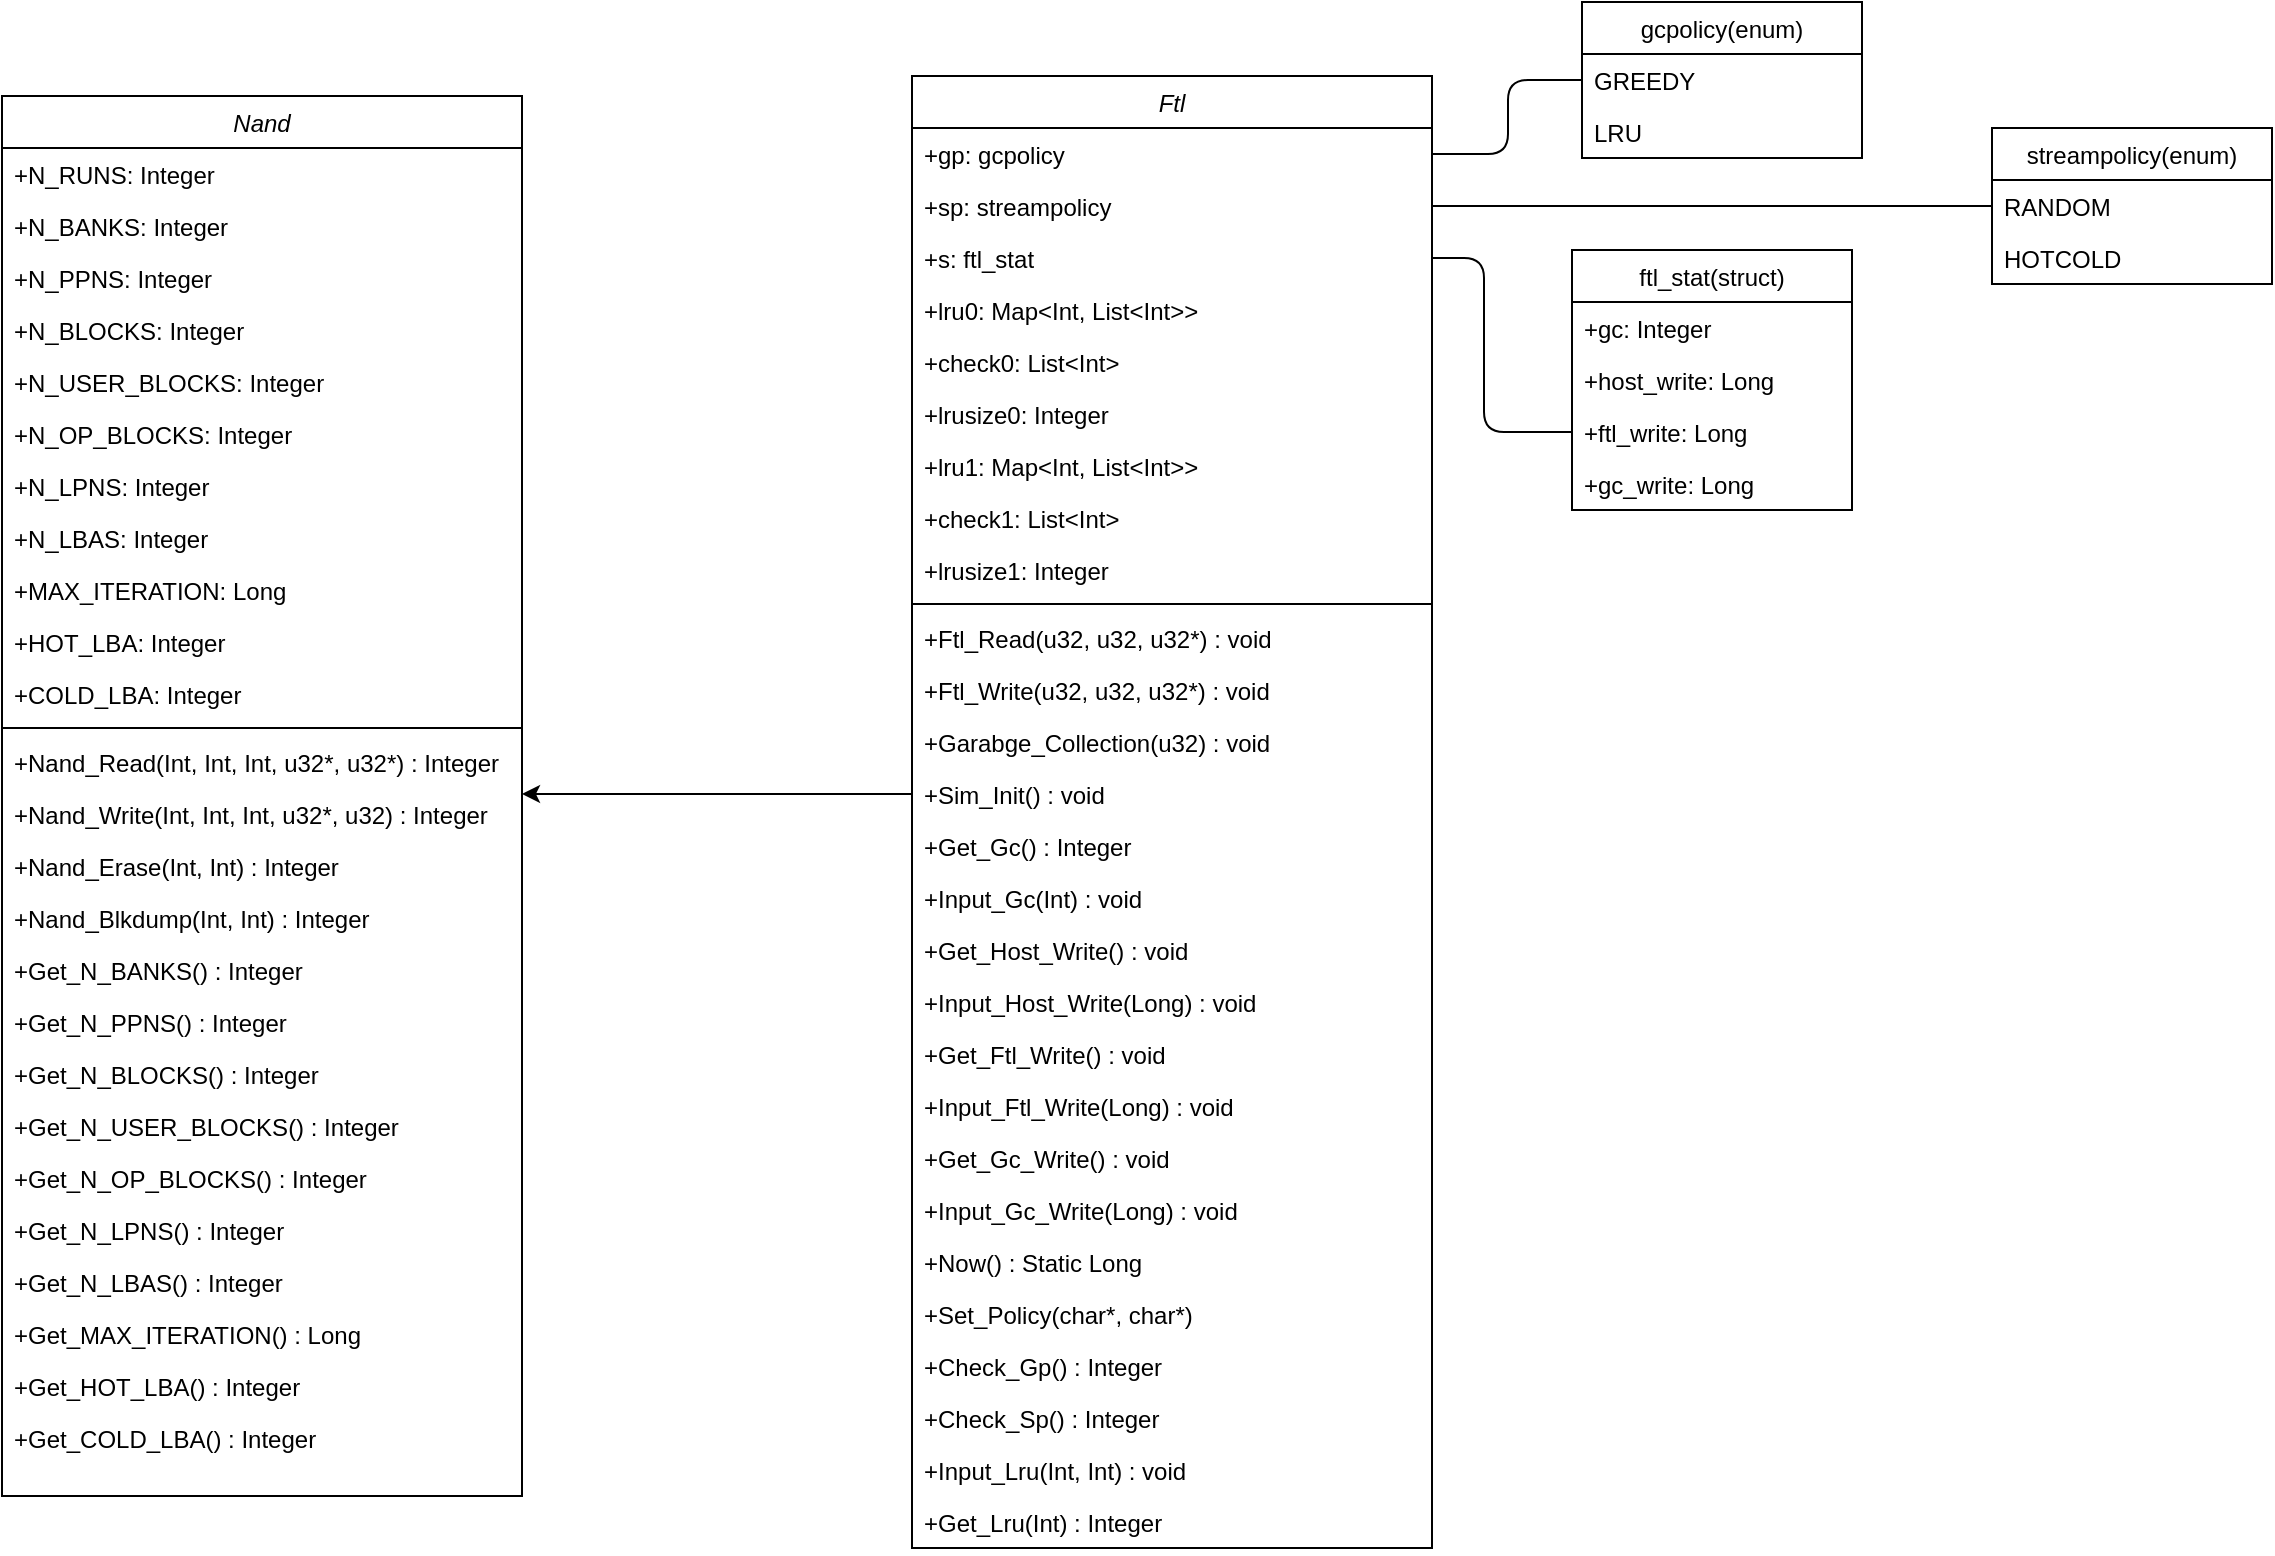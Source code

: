 <mxfile version="14.0.1" type="device"><diagram id="C5RBs43oDa-KdzZeNtuy" name="Page-1"><mxGraphModel dx="1753" dy="1122" grid="0" gridSize="10" guides="1" tooltips="1" connect="1" arrows="1" fold="1" page="0" pageScale="1" pageWidth="827" pageHeight="1169" math="0" shadow="0"><root><mxCell id="WIyWlLk6GJQsqaUBKTNV-0"/><mxCell id="WIyWlLk6GJQsqaUBKTNV-1" parent="WIyWlLk6GJQsqaUBKTNV-0"/><mxCell id="zkfFHV4jXpPFQw0GAbJ--0" value="Nand" style="swimlane;fontStyle=2;align=center;verticalAlign=top;childLayout=stackLayout;horizontal=1;startSize=26;horizontalStack=0;resizeParent=1;resizeLast=0;collapsible=1;marginBottom=0;rounded=0;shadow=0;strokeWidth=1;" parent="WIyWlLk6GJQsqaUBKTNV-1" vertex="1"><mxGeometry x="112" y="20" width="260" height="700" as="geometry"><mxRectangle x="230" y="140" width="160" height="26" as="alternateBounds"/></mxGeometry></mxCell><mxCell id="zkfFHV4jXpPFQw0GAbJ--2" value="+N_RUNS: Integer" style="text;align=left;verticalAlign=top;spacingLeft=4;spacingRight=4;overflow=hidden;rotatable=0;points=[[0,0.5],[1,0.5]];portConstraint=eastwest;rounded=0;shadow=0;html=0;" parent="zkfFHV4jXpPFQw0GAbJ--0" vertex="1"><mxGeometry y="26" width="260" height="26" as="geometry"/></mxCell><mxCell id="hQPO2ZYSG6X3vs4kxCk9-1" value="+N_BANKS: Integer" style="text;align=left;verticalAlign=top;spacingLeft=4;spacingRight=4;overflow=hidden;rotatable=0;points=[[0,0.5],[1,0.5]];portConstraint=eastwest;rounded=0;shadow=0;html=0;" parent="zkfFHV4jXpPFQw0GAbJ--0" vertex="1"><mxGeometry y="52" width="260" height="26" as="geometry"/></mxCell><mxCell id="hQPO2ZYSG6X3vs4kxCk9-2" value="+N_PPNS: Integer" style="text;align=left;verticalAlign=top;spacingLeft=4;spacingRight=4;overflow=hidden;rotatable=0;points=[[0,0.5],[1,0.5]];portConstraint=eastwest;rounded=0;shadow=0;html=0;" parent="zkfFHV4jXpPFQw0GAbJ--0" vertex="1"><mxGeometry y="78" width="260" height="26" as="geometry"/></mxCell><mxCell id="hQPO2ZYSG6X3vs4kxCk9-0" value="+N_BLOCKS: Integer" style="text;align=left;verticalAlign=top;spacingLeft=4;spacingRight=4;overflow=hidden;rotatable=0;points=[[0,0.5],[1,0.5]];portConstraint=eastwest;rounded=0;shadow=0;html=0;" parent="zkfFHV4jXpPFQw0GAbJ--0" vertex="1"><mxGeometry y="104" width="260" height="26" as="geometry"/></mxCell><mxCell id="hQPO2ZYSG6X3vs4kxCk9-6" value="+N_USER_BLOCKS: Integer" style="text;align=left;verticalAlign=top;spacingLeft=4;spacingRight=4;overflow=hidden;rotatable=0;points=[[0,0.5],[1,0.5]];portConstraint=eastwest;rounded=0;shadow=0;html=0;" parent="zkfFHV4jXpPFQw0GAbJ--0" vertex="1"><mxGeometry y="130" width="260" height="26" as="geometry"/></mxCell><mxCell id="hQPO2ZYSG6X3vs4kxCk9-5" value="+N_OP_BLOCKS: Integer" style="text;align=left;verticalAlign=top;spacingLeft=4;spacingRight=4;overflow=hidden;rotatable=0;points=[[0,0.5],[1,0.5]];portConstraint=eastwest;rounded=0;shadow=0;html=0;" parent="zkfFHV4jXpPFQw0GAbJ--0" vertex="1"><mxGeometry y="156" width="260" height="26" as="geometry"/></mxCell><mxCell id="hQPO2ZYSG6X3vs4kxCk9-3" value="+N_LPNS: Integer" style="text;align=left;verticalAlign=top;spacingLeft=4;spacingRight=4;overflow=hidden;rotatable=0;points=[[0,0.5],[1,0.5]];portConstraint=eastwest;rounded=0;shadow=0;html=0;" parent="zkfFHV4jXpPFQw0GAbJ--0" vertex="1"><mxGeometry y="182" width="260" height="26" as="geometry"/></mxCell><mxCell id="hQPO2ZYSG6X3vs4kxCk9-4" value="+N_LBAS: Integer" style="text;align=left;verticalAlign=top;spacingLeft=4;spacingRight=4;overflow=hidden;rotatable=0;points=[[0,0.5],[1,0.5]];portConstraint=eastwest;rounded=0;shadow=0;html=0;" parent="zkfFHV4jXpPFQw0GAbJ--0" vertex="1"><mxGeometry y="208" width="260" height="26" as="geometry"/></mxCell><mxCell id="hQPO2ZYSG6X3vs4kxCk9-8" value="+MAX_ITERATION: Long" style="text;align=left;verticalAlign=top;spacingLeft=4;spacingRight=4;overflow=hidden;rotatable=0;points=[[0,0.5],[1,0.5]];portConstraint=eastwest;rounded=0;shadow=0;html=0;" parent="zkfFHV4jXpPFQw0GAbJ--0" vertex="1"><mxGeometry y="234" width="260" height="26" as="geometry"/></mxCell><mxCell id="hQPO2ZYSG6X3vs4kxCk9-9" value="+HOT_LBA: Integer" style="text;align=left;verticalAlign=top;spacingLeft=4;spacingRight=4;overflow=hidden;rotatable=0;points=[[0,0.5],[1,0.5]];portConstraint=eastwest;rounded=0;shadow=0;html=0;" parent="zkfFHV4jXpPFQw0GAbJ--0" vertex="1"><mxGeometry y="260" width="260" height="26" as="geometry"/></mxCell><mxCell id="hQPO2ZYSG6X3vs4kxCk9-7" value="+COLD_LBA: Integer" style="text;align=left;verticalAlign=top;spacingLeft=4;spacingRight=4;overflow=hidden;rotatable=0;points=[[0,0.5],[1,0.5]];portConstraint=eastwest;rounded=0;shadow=0;html=0;" parent="zkfFHV4jXpPFQw0GAbJ--0" vertex="1"><mxGeometry y="286" width="260" height="26" as="geometry"/></mxCell><mxCell id="zkfFHV4jXpPFQw0GAbJ--4" value="" style="line;html=1;strokeWidth=1;align=left;verticalAlign=middle;spacingTop=-1;spacingLeft=3;spacingRight=3;rotatable=0;labelPosition=right;points=[];portConstraint=eastwest;" parent="zkfFHV4jXpPFQw0GAbJ--0" vertex="1"><mxGeometry y="312" width="260" height="8" as="geometry"/></mxCell><mxCell id="zkfFHV4jXpPFQw0GAbJ--5" value="+Nand_Read(Int, Int, Int, u32*, u32*) : Integer" style="text;align=left;verticalAlign=top;spacingLeft=4;spacingRight=4;overflow=hidden;rotatable=0;points=[[0,0.5],[1,0.5]];portConstraint=eastwest;" parent="zkfFHV4jXpPFQw0GAbJ--0" vertex="1"><mxGeometry y="320" width="260" height="26" as="geometry"/></mxCell><mxCell id="hQPO2ZYSG6X3vs4kxCk9-17" value="+Nand_Write(Int, Int, Int, u32*, u32) : Integer" style="text;align=left;verticalAlign=top;spacingLeft=4;spacingRight=4;overflow=hidden;rotatable=0;points=[[0,0.5],[1,0.5]];portConstraint=eastwest;" parent="zkfFHV4jXpPFQw0GAbJ--0" vertex="1"><mxGeometry y="346" width="260" height="26" as="geometry"/></mxCell><mxCell id="hQPO2ZYSG6X3vs4kxCk9-16" value="+Nand_Erase(Int, Int) : Integer" style="text;align=left;verticalAlign=top;spacingLeft=4;spacingRight=4;overflow=hidden;rotatable=0;points=[[0,0.5],[1,0.5]];portConstraint=eastwest;" parent="zkfFHV4jXpPFQw0GAbJ--0" vertex="1"><mxGeometry y="372" width="260" height="26" as="geometry"/></mxCell><mxCell id="hQPO2ZYSG6X3vs4kxCk9-15" value="+Nand_Blkdump(Int, Int) : Integer" style="text;align=left;verticalAlign=top;spacingLeft=4;spacingRight=4;overflow=hidden;rotatable=0;points=[[0,0.5],[1,0.5]];portConstraint=eastwest;" parent="zkfFHV4jXpPFQw0GAbJ--0" vertex="1"><mxGeometry y="398" width="260" height="26" as="geometry"/></mxCell><mxCell id="hQPO2ZYSG6X3vs4kxCk9-14" value="+Get_N_BANKS() : Integer" style="text;align=left;verticalAlign=top;spacingLeft=4;spacingRight=4;overflow=hidden;rotatable=0;points=[[0,0.5],[1,0.5]];portConstraint=eastwest;" parent="zkfFHV4jXpPFQw0GAbJ--0" vertex="1"><mxGeometry y="424" width="260" height="26" as="geometry"/></mxCell><mxCell id="hQPO2ZYSG6X3vs4kxCk9-22" value="+Get_N_PPNS() : Integer" style="text;align=left;verticalAlign=top;spacingLeft=4;spacingRight=4;overflow=hidden;rotatable=0;points=[[0,0.5],[1,0.5]];portConstraint=eastwest;" parent="zkfFHV4jXpPFQw0GAbJ--0" vertex="1"><mxGeometry y="450" width="260" height="26" as="geometry"/></mxCell><mxCell id="hQPO2ZYSG6X3vs4kxCk9-21" value="+Get_N_BLOCKS() : Integer" style="text;align=left;verticalAlign=top;spacingLeft=4;spacingRight=4;overflow=hidden;rotatable=0;points=[[0,0.5],[1,0.5]];portConstraint=eastwest;" parent="zkfFHV4jXpPFQw0GAbJ--0" vertex="1"><mxGeometry y="476" width="260" height="26" as="geometry"/></mxCell><mxCell id="hQPO2ZYSG6X3vs4kxCk9-20" value="+Get_N_USER_BLOCKS() : Integer" style="text;align=left;verticalAlign=top;spacingLeft=4;spacingRight=4;overflow=hidden;rotatable=0;points=[[0,0.5],[1,0.5]];portConstraint=eastwest;" parent="zkfFHV4jXpPFQw0GAbJ--0" vertex="1"><mxGeometry y="502" width="260" height="26" as="geometry"/></mxCell><mxCell id="hQPO2ZYSG6X3vs4kxCk9-19" value="+Get_N_OP_BLOCKS() : Integer" style="text;align=left;verticalAlign=top;spacingLeft=4;spacingRight=4;overflow=hidden;rotatable=0;points=[[0,0.5],[1,0.5]];portConstraint=eastwest;" parent="zkfFHV4jXpPFQw0GAbJ--0" vertex="1"><mxGeometry y="528" width="260" height="26" as="geometry"/></mxCell><mxCell id="hQPO2ZYSG6X3vs4kxCk9-18" value="+Get_N_LPNS() : Integer" style="text;align=left;verticalAlign=top;spacingLeft=4;spacingRight=4;overflow=hidden;rotatable=0;points=[[0,0.5],[1,0.5]];portConstraint=eastwest;" parent="zkfFHV4jXpPFQw0GAbJ--0" vertex="1"><mxGeometry y="554" width="260" height="26" as="geometry"/></mxCell><mxCell id="hQPO2ZYSG6X3vs4kxCk9-25" value="+Get_N_LBAS() : Integer" style="text;align=left;verticalAlign=top;spacingLeft=4;spacingRight=4;overflow=hidden;rotatable=0;points=[[0,0.5],[1,0.5]];portConstraint=eastwest;" parent="zkfFHV4jXpPFQw0GAbJ--0" vertex="1"><mxGeometry y="580" width="260" height="26" as="geometry"/></mxCell><mxCell id="hQPO2ZYSG6X3vs4kxCk9-24" value="+Get_MAX_ITERATION() : Long" style="text;align=left;verticalAlign=top;spacingLeft=4;spacingRight=4;overflow=hidden;rotatable=0;points=[[0,0.5],[1,0.5]];portConstraint=eastwest;" parent="zkfFHV4jXpPFQw0GAbJ--0" vertex="1"><mxGeometry y="606" width="260" height="26" as="geometry"/></mxCell><mxCell id="hQPO2ZYSG6X3vs4kxCk9-23" value="+Get_HOT_LBA() : Integer" style="text;align=left;verticalAlign=top;spacingLeft=4;spacingRight=4;overflow=hidden;rotatable=0;points=[[0,0.5],[1,0.5]];portConstraint=eastwest;" parent="zkfFHV4jXpPFQw0GAbJ--0" vertex="1"><mxGeometry y="632" width="260" height="26" as="geometry"/></mxCell><mxCell id="hQPO2ZYSG6X3vs4kxCk9-26" value="+Get_COLD_LBA() : Integer" style="text;align=left;verticalAlign=top;spacingLeft=4;spacingRight=4;overflow=hidden;rotatable=0;points=[[0,0.5],[1,0.5]];portConstraint=eastwest;" parent="zkfFHV4jXpPFQw0GAbJ--0" vertex="1"><mxGeometry y="658" width="260" height="26" as="geometry"/></mxCell><mxCell id="hQPO2ZYSG6X3vs4kxCk9-27" value="Ftl" style="swimlane;fontStyle=2;align=center;verticalAlign=top;childLayout=stackLayout;horizontal=1;startSize=26;horizontalStack=0;resizeParent=1;resizeLast=0;collapsible=1;marginBottom=0;rounded=0;shadow=0;strokeWidth=1;" parent="WIyWlLk6GJQsqaUBKTNV-1" vertex="1"><mxGeometry x="567" y="10" width="260" height="736" as="geometry"><mxRectangle x="230" y="140" width="160" height="26" as="alternateBounds"/></mxGeometry></mxCell><mxCell id="hQPO2ZYSG6X3vs4kxCk9-28" value="+gp: gcpolicy" style="text;align=left;verticalAlign=top;spacingLeft=4;spacingRight=4;overflow=hidden;rotatable=0;points=[[0,0.5],[1,0.5]];portConstraint=eastwest;rounded=0;shadow=0;html=0;" parent="hQPO2ZYSG6X3vs4kxCk9-27" vertex="1"><mxGeometry y="26" width="260" height="26" as="geometry"/></mxCell><mxCell id="hQPO2ZYSG6X3vs4kxCk9-29" value="+sp: streampolicy" style="text;align=left;verticalAlign=top;spacingLeft=4;spacingRight=4;overflow=hidden;rotatable=0;points=[[0,0.5],[1,0.5]];portConstraint=eastwest;rounded=0;shadow=0;html=0;" parent="hQPO2ZYSG6X3vs4kxCk9-27" vertex="1"><mxGeometry y="52" width="260" height="26" as="geometry"/></mxCell><mxCell id="hQPO2ZYSG6X3vs4kxCk9-30" value="+s: ftl_stat" style="text;align=left;verticalAlign=top;spacingLeft=4;spacingRight=4;overflow=hidden;rotatable=0;points=[[0,0.5],[1,0.5]];portConstraint=eastwest;rounded=0;shadow=0;html=0;" parent="hQPO2ZYSG6X3vs4kxCk9-27" vertex="1"><mxGeometry y="78" width="260" height="26" as="geometry"/></mxCell><mxCell id="hQPO2ZYSG6X3vs4kxCk9-31" value="+lru0: Map&lt;Int, List&lt;Int&gt;&gt;" style="text;align=left;verticalAlign=top;spacingLeft=4;spacingRight=4;overflow=hidden;rotatable=0;points=[[0,0.5],[1,0.5]];portConstraint=eastwest;rounded=0;shadow=0;html=0;" parent="hQPO2ZYSG6X3vs4kxCk9-27" vertex="1"><mxGeometry y="104" width="260" height="26" as="geometry"/></mxCell><mxCell id="hQPO2ZYSG6X3vs4kxCk9-32" value="+check0: List&lt;Int&gt;" style="text;align=left;verticalAlign=top;spacingLeft=4;spacingRight=4;overflow=hidden;rotatable=0;points=[[0,0.5],[1,0.5]];portConstraint=eastwest;rounded=0;shadow=0;html=0;" parent="hQPO2ZYSG6X3vs4kxCk9-27" vertex="1"><mxGeometry y="130" width="260" height="26" as="geometry"/></mxCell><mxCell id="hQPO2ZYSG6X3vs4kxCk9-33" value="+lrusize0: Integer" style="text;align=left;verticalAlign=top;spacingLeft=4;spacingRight=4;overflow=hidden;rotatable=0;points=[[0,0.5],[1,0.5]];portConstraint=eastwest;rounded=0;shadow=0;html=0;" parent="hQPO2ZYSG6X3vs4kxCk9-27" vertex="1"><mxGeometry y="156" width="260" height="26" as="geometry"/></mxCell><mxCell id="hQPO2ZYSG6X3vs4kxCk9-55" value="+lru1: Map&lt;Int, List&lt;Int&gt;&gt;" style="text;align=left;verticalAlign=top;spacingLeft=4;spacingRight=4;overflow=hidden;rotatable=0;points=[[0,0.5],[1,0.5]];portConstraint=eastwest;rounded=0;shadow=0;html=0;" parent="hQPO2ZYSG6X3vs4kxCk9-27" vertex="1"><mxGeometry y="182" width="260" height="26" as="geometry"/></mxCell><mxCell id="hQPO2ZYSG6X3vs4kxCk9-56" value="+check1: List&lt;Int&gt;" style="text;align=left;verticalAlign=top;spacingLeft=4;spacingRight=4;overflow=hidden;rotatable=0;points=[[0,0.5],[1,0.5]];portConstraint=eastwest;rounded=0;shadow=0;html=0;" parent="hQPO2ZYSG6X3vs4kxCk9-27" vertex="1"><mxGeometry y="208" width="260" height="26" as="geometry"/></mxCell><mxCell id="hQPO2ZYSG6X3vs4kxCk9-57" value="+lrusize1: Integer" style="text;align=left;verticalAlign=top;spacingLeft=4;spacingRight=4;overflow=hidden;rotatable=0;points=[[0,0.5],[1,0.5]];portConstraint=eastwest;rounded=0;shadow=0;html=0;" parent="hQPO2ZYSG6X3vs4kxCk9-27" vertex="1"><mxGeometry y="234" width="260" height="26" as="geometry"/></mxCell><mxCell id="hQPO2ZYSG6X3vs4kxCk9-39" value="" style="line;html=1;strokeWidth=1;align=left;verticalAlign=middle;spacingTop=-1;spacingLeft=3;spacingRight=3;rotatable=0;labelPosition=right;points=[];portConstraint=eastwest;" parent="hQPO2ZYSG6X3vs4kxCk9-27" vertex="1"><mxGeometry y="260" width="260" height="8" as="geometry"/></mxCell><mxCell id="hQPO2ZYSG6X3vs4kxCk9-40" value="+Ftl_Read(u32, u32, u32*) : void" style="text;align=left;verticalAlign=top;spacingLeft=4;spacingRight=4;overflow=hidden;rotatable=0;points=[[0,0.5],[1,0.5]];portConstraint=eastwest;" parent="hQPO2ZYSG6X3vs4kxCk9-27" vertex="1"><mxGeometry y="268" width="260" height="26" as="geometry"/></mxCell><mxCell id="hQPO2ZYSG6X3vs4kxCk9-58" value="+Ftl_Write(u32, u32, u32*) : void" style="text;align=left;verticalAlign=top;spacingLeft=4;spacingRight=4;overflow=hidden;rotatable=0;points=[[0,0.5],[1,0.5]];portConstraint=eastwest;" parent="hQPO2ZYSG6X3vs4kxCk9-27" vertex="1"><mxGeometry y="294" width="260" height="26" as="geometry"/></mxCell><mxCell id="hQPO2ZYSG6X3vs4kxCk9-42" value="+Garabge_Collection(u32) : void" style="text;align=left;verticalAlign=top;spacingLeft=4;spacingRight=4;overflow=hidden;rotatable=0;points=[[0,0.5],[1,0.5]];portConstraint=eastwest;" parent="hQPO2ZYSG6X3vs4kxCk9-27" vertex="1"><mxGeometry y="320" width="260" height="26" as="geometry"/></mxCell><mxCell id="hQPO2ZYSG6X3vs4kxCk9-43" value="+Sim_Init() : void" style="text;align=left;verticalAlign=top;spacingLeft=4;spacingRight=4;overflow=hidden;rotatable=0;points=[[0,0.5],[1,0.5]];portConstraint=eastwest;" parent="hQPO2ZYSG6X3vs4kxCk9-27" vertex="1"><mxGeometry y="346" width="260" height="26" as="geometry"/></mxCell><mxCell id="hQPO2ZYSG6X3vs4kxCk9-44" value="+Get_Gc() : Integer" style="text;align=left;verticalAlign=top;spacingLeft=4;spacingRight=4;overflow=hidden;rotatable=0;points=[[0,0.5],[1,0.5]];portConstraint=eastwest;" parent="hQPO2ZYSG6X3vs4kxCk9-27" vertex="1"><mxGeometry y="372" width="260" height="26" as="geometry"/></mxCell><mxCell id="hQPO2ZYSG6X3vs4kxCk9-59" value="+Input_Gc(Int) : void" style="text;align=left;verticalAlign=top;spacingLeft=4;spacingRight=4;overflow=hidden;rotatable=0;points=[[0,0.5],[1,0.5]];portConstraint=eastwest;" parent="hQPO2ZYSG6X3vs4kxCk9-27" vertex="1"><mxGeometry y="398" width="260" height="26" as="geometry"/></mxCell><mxCell id="hQPO2ZYSG6X3vs4kxCk9-60" value="+Get_Host_Write() : void" style="text;align=left;verticalAlign=top;spacingLeft=4;spacingRight=4;overflow=hidden;rotatable=0;points=[[0,0.5],[1,0.5]];portConstraint=eastwest;" parent="hQPO2ZYSG6X3vs4kxCk9-27" vertex="1"><mxGeometry y="424" width="260" height="26" as="geometry"/></mxCell><mxCell id="hQPO2ZYSG6X3vs4kxCk9-61" value="+Input_Host_Write(Long) : void" style="text;align=left;verticalAlign=top;spacingLeft=4;spacingRight=4;overflow=hidden;rotatable=0;points=[[0,0.5],[1,0.5]];portConstraint=eastwest;" parent="hQPO2ZYSG6X3vs4kxCk9-27" vertex="1"><mxGeometry y="450" width="260" height="26" as="geometry"/></mxCell><mxCell id="hQPO2ZYSG6X3vs4kxCk9-64" value="+Get_Ftl_Write() : void" style="text;align=left;verticalAlign=top;spacingLeft=4;spacingRight=4;overflow=hidden;rotatable=0;points=[[0,0.5],[1,0.5]];portConstraint=eastwest;" parent="hQPO2ZYSG6X3vs4kxCk9-27" vertex="1"><mxGeometry y="476" width="260" height="26" as="geometry"/></mxCell><mxCell id="hQPO2ZYSG6X3vs4kxCk9-65" value="+Input_Ftl_Write(Long) : void" style="text;align=left;verticalAlign=top;spacingLeft=4;spacingRight=4;overflow=hidden;rotatable=0;points=[[0,0.5],[1,0.5]];portConstraint=eastwest;" parent="hQPO2ZYSG6X3vs4kxCk9-27" vertex="1"><mxGeometry y="502" width="260" height="26" as="geometry"/></mxCell><mxCell id="hQPO2ZYSG6X3vs4kxCk9-66" value="+Get_Gc_Write() : void" style="text;align=left;verticalAlign=top;spacingLeft=4;spacingRight=4;overflow=hidden;rotatable=0;points=[[0,0.5],[1,0.5]];portConstraint=eastwest;" parent="hQPO2ZYSG6X3vs4kxCk9-27" vertex="1"><mxGeometry y="528" width="260" height="26" as="geometry"/></mxCell><mxCell id="hQPO2ZYSG6X3vs4kxCk9-67" value="+Input_Gc_Write(Long) : void" style="text;align=left;verticalAlign=top;spacingLeft=4;spacingRight=4;overflow=hidden;rotatable=0;points=[[0,0.5],[1,0.5]];portConstraint=eastwest;" parent="hQPO2ZYSG6X3vs4kxCk9-27" vertex="1"><mxGeometry y="554" width="260" height="26" as="geometry"/></mxCell><mxCell id="hQPO2ZYSG6X3vs4kxCk9-68" value="+Now() : Static Long" style="text;align=left;verticalAlign=top;spacingLeft=4;spacingRight=4;overflow=hidden;rotatable=0;points=[[0,0.5],[1,0.5]];portConstraint=eastwest;" parent="hQPO2ZYSG6X3vs4kxCk9-27" vertex="1"><mxGeometry y="580" width="260" height="26" as="geometry"/></mxCell><mxCell id="hQPO2ZYSG6X3vs4kxCk9-69" value="+Set_Policy(char*, char*)" style="text;align=left;verticalAlign=top;spacingLeft=4;spacingRight=4;overflow=hidden;rotatable=0;points=[[0,0.5],[1,0.5]];portConstraint=eastwest;" parent="hQPO2ZYSG6X3vs4kxCk9-27" vertex="1"><mxGeometry y="606" width="260" height="26" as="geometry"/></mxCell><mxCell id="hQPO2ZYSG6X3vs4kxCk9-70" value="+Check_Gp() : Integer" style="text;align=left;verticalAlign=top;spacingLeft=4;spacingRight=4;overflow=hidden;rotatable=0;points=[[0,0.5],[1,0.5]];portConstraint=eastwest;" parent="hQPO2ZYSG6X3vs4kxCk9-27" vertex="1"><mxGeometry y="632" width="260" height="26" as="geometry"/></mxCell><mxCell id="hQPO2ZYSG6X3vs4kxCk9-71" value="+Check_Sp() : Integer" style="text;align=left;verticalAlign=top;spacingLeft=4;spacingRight=4;overflow=hidden;rotatable=0;points=[[0,0.5],[1,0.5]];portConstraint=eastwest;" parent="hQPO2ZYSG6X3vs4kxCk9-27" vertex="1"><mxGeometry y="658" width="260" height="26" as="geometry"/></mxCell><mxCell id="hQPO2ZYSG6X3vs4kxCk9-72" value="+Input_Lru(Int, Int) : void" style="text;align=left;verticalAlign=top;spacingLeft=4;spacingRight=4;overflow=hidden;rotatable=0;points=[[0,0.5],[1,0.5]];portConstraint=eastwest;" parent="hQPO2ZYSG6X3vs4kxCk9-27" vertex="1"><mxGeometry y="684" width="260" height="26" as="geometry"/></mxCell><mxCell id="hQPO2ZYSG6X3vs4kxCk9-73" value="+Get_Lru(Int) : Integer" style="text;align=left;verticalAlign=top;spacingLeft=4;spacingRight=4;overflow=hidden;rotatable=0;points=[[0,0.5],[1,0.5]];portConstraint=eastwest;" parent="hQPO2ZYSG6X3vs4kxCk9-27" vertex="1"><mxGeometry y="710" width="260" height="26" as="geometry"/></mxCell><mxCell id="hQPO2ZYSG6X3vs4kxCk9-75" style="edgeStyle=orthogonalEdgeStyle;rounded=0;orthogonalLoop=1;jettySize=auto;html=1;exitX=0;exitY=0.5;exitDx=0;exitDy=0;entryX=1;entryY=0.115;entryDx=0;entryDy=0;entryPerimeter=0;" parent="WIyWlLk6GJQsqaUBKTNV-1" source="hQPO2ZYSG6X3vs4kxCk9-43" target="hQPO2ZYSG6X3vs4kxCk9-17" edge="1"><mxGeometry relative="1" as="geometry"/></mxCell><mxCell id="hQPO2ZYSG6X3vs4kxCk9-81" value="gcpolicy(enum)" style="swimlane;fontStyle=0;childLayout=stackLayout;horizontal=1;startSize=26;fillColor=none;horizontalStack=0;resizeParent=1;resizeParentMax=0;resizeLast=0;collapsible=1;marginBottom=0;" parent="WIyWlLk6GJQsqaUBKTNV-1" vertex="1"><mxGeometry x="902" y="-27" width="140" height="78" as="geometry"/></mxCell><mxCell id="hQPO2ZYSG6X3vs4kxCk9-82" value="GREEDY" style="text;strokeColor=none;fillColor=none;align=left;verticalAlign=top;spacingLeft=4;spacingRight=4;overflow=hidden;rotatable=0;points=[[0,0.5],[1,0.5]];portConstraint=eastwest;" parent="hQPO2ZYSG6X3vs4kxCk9-81" vertex="1"><mxGeometry y="26" width="140" height="26" as="geometry"/></mxCell><mxCell id="hQPO2ZYSG6X3vs4kxCk9-83" value="LRU" style="text;strokeColor=none;fillColor=none;align=left;verticalAlign=top;spacingLeft=4;spacingRight=4;overflow=hidden;rotatable=0;points=[[0,0.5],[1,0.5]];portConstraint=eastwest;" parent="hQPO2ZYSG6X3vs4kxCk9-81" vertex="1"><mxGeometry y="52" width="140" height="26" as="geometry"/></mxCell><mxCell id="hQPO2ZYSG6X3vs4kxCk9-86" value="streampolicy(enum)" style="swimlane;fontStyle=0;childLayout=stackLayout;horizontal=1;startSize=26;fillColor=none;horizontalStack=0;resizeParent=1;resizeParentMax=0;resizeLast=0;collapsible=1;marginBottom=0;" parent="WIyWlLk6GJQsqaUBKTNV-1" vertex="1"><mxGeometry x="1107" y="36" width="140" height="78" as="geometry"/></mxCell><mxCell id="hQPO2ZYSG6X3vs4kxCk9-87" value="RANDOM" style="text;strokeColor=none;fillColor=none;align=left;verticalAlign=top;spacingLeft=4;spacingRight=4;overflow=hidden;rotatable=0;points=[[0,0.5],[1,0.5]];portConstraint=eastwest;" parent="hQPO2ZYSG6X3vs4kxCk9-86" vertex="1"><mxGeometry y="26" width="140" height="26" as="geometry"/></mxCell><mxCell id="hQPO2ZYSG6X3vs4kxCk9-88" value="HOTCOLD" style="text;strokeColor=none;fillColor=none;align=left;verticalAlign=top;spacingLeft=4;spacingRight=4;overflow=hidden;rotatable=0;points=[[0,0.5],[1,0.5]];portConstraint=eastwest;" parent="hQPO2ZYSG6X3vs4kxCk9-86" vertex="1"><mxGeometry y="52" width="140" height="26" as="geometry"/></mxCell><mxCell id="hQPO2ZYSG6X3vs4kxCk9-91" value="ftl_stat(struct)" style="swimlane;fontStyle=0;childLayout=stackLayout;horizontal=1;startSize=26;fillColor=none;horizontalStack=0;resizeParent=1;resizeParentMax=0;resizeLast=0;collapsible=1;marginBottom=0;" parent="WIyWlLk6GJQsqaUBKTNV-1" vertex="1"><mxGeometry x="897" y="97" width="140" height="130" as="geometry"/></mxCell><mxCell id="hQPO2ZYSG6X3vs4kxCk9-92" value="+gc: Integer" style="text;strokeColor=none;fillColor=none;align=left;verticalAlign=top;spacingLeft=4;spacingRight=4;overflow=hidden;rotatable=0;points=[[0,0.5],[1,0.5]];portConstraint=eastwest;" parent="hQPO2ZYSG6X3vs4kxCk9-91" vertex="1"><mxGeometry y="26" width="140" height="26" as="geometry"/></mxCell><mxCell id="hQPO2ZYSG6X3vs4kxCk9-93" value="+host_write: Long" style="text;strokeColor=none;fillColor=none;align=left;verticalAlign=top;spacingLeft=4;spacingRight=4;overflow=hidden;rotatable=0;points=[[0,0.5],[1,0.5]];portConstraint=eastwest;" parent="hQPO2ZYSG6X3vs4kxCk9-91" vertex="1"><mxGeometry y="52" width="140" height="26" as="geometry"/></mxCell><mxCell id="hQPO2ZYSG6X3vs4kxCk9-96" value="+ftl_write: Long" style="text;strokeColor=none;fillColor=none;align=left;verticalAlign=top;spacingLeft=4;spacingRight=4;overflow=hidden;rotatable=0;points=[[0,0.5],[1,0.5]];portConstraint=eastwest;" parent="hQPO2ZYSG6X3vs4kxCk9-91" vertex="1"><mxGeometry y="78" width="140" height="26" as="geometry"/></mxCell><mxCell id="hQPO2ZYSG6X3vs4kxCk9-97" value="+gc_write: Long" style="text;strokeColor=none;fillColor=none;align=left;verticalAlign=top;spacingLeft=4;spacingRight=4;overflow=hidden;rotatable=0;points=[[0,0.5],[1,0.5]];portConstraint=eastwest;" parent="hQPO2ZYSG6X3vs4kxCk9-91" vertex="1"><mxGeometry y="104" width="140" height="26" as="geometry"/></mxCell><mxCell id="hQPO2ZYSG6X3vs4kxCk9-99" value="" style="endArrow=none;html=1;entryX=0;entryY=0.5;entryDx=0;entryDy=0;exitX=1;exitY=0.5;exitDx=0;exitDy=0;" parent="WIyWlLk6GJQsqaUBKTNV-1" source="hQPO2ZYSG6X3vs4kxCk9-30" target="hQPO2ZYSG6X3vs4kxCk9-96" edge="1"><mxGeometry width="50" height="50" relative="1" as="geometry"><mxPoint x="573" y="215" as="sourcePoint"/><mxPoint x="623" y="165" as="targetPoint"/><Array as="points"><mxPoint x="853" y="101"/><mxPoint x="853" y="188"/></Array></mxGeometry></mxCell><mxCell id="hQPO2ZYSG6X3vs4kxCk9-100" value="" style="endArrow=none;html=1;entryX=0;entryY=0.5;entryDx=0;entryDy=0;exitX=1;exitY=0.5;exitDx=0;exitDy=0;" parent="WIyWlLk6GJQsqaUBKTNV-1" source="hQPO2ZYSG6X3vs4kxCk9-29" target="hQPO2ZYSG6X3vs4kxCk9-87" edge="1"><mxGeometry width="50" height="50" relative="1" as="geometry"><mxPoint x="573" y="215" as="sourcePoint"/><mxPoint x="623" y="165" as="targetPoint"/></mxGeometry></mxCell><mxCell id="hQPO2ZYSG6X3vs4kxCk9-101" value="" style="endArrow=none;html=1;entryX=0;entryY=0.5;entryDx=0;entryDy=0;exitX=1;exitY=0.5;exitDx=0;exitDy=0;" parent="WIyWlLk6GJQsqaUBKTNV-1" source="hQPO2ZYSG6X3vs4kxCk9-28" target="hQPO2ZYSG6X3vs4kxCk9-82" edge="1"><mxGeometry width="50" height="50" relative="1" as="geometry"><mxPoint x="578" as="sourcePoint"/><mxPoint x="858" as="targetPoint"/><Array as="points"><mxPoint x="865" y="49"/><mxPoint x="865" y="12"/></Array></mxGeometry></mxCell></root></mxGraphModel></diagram></mxfile>